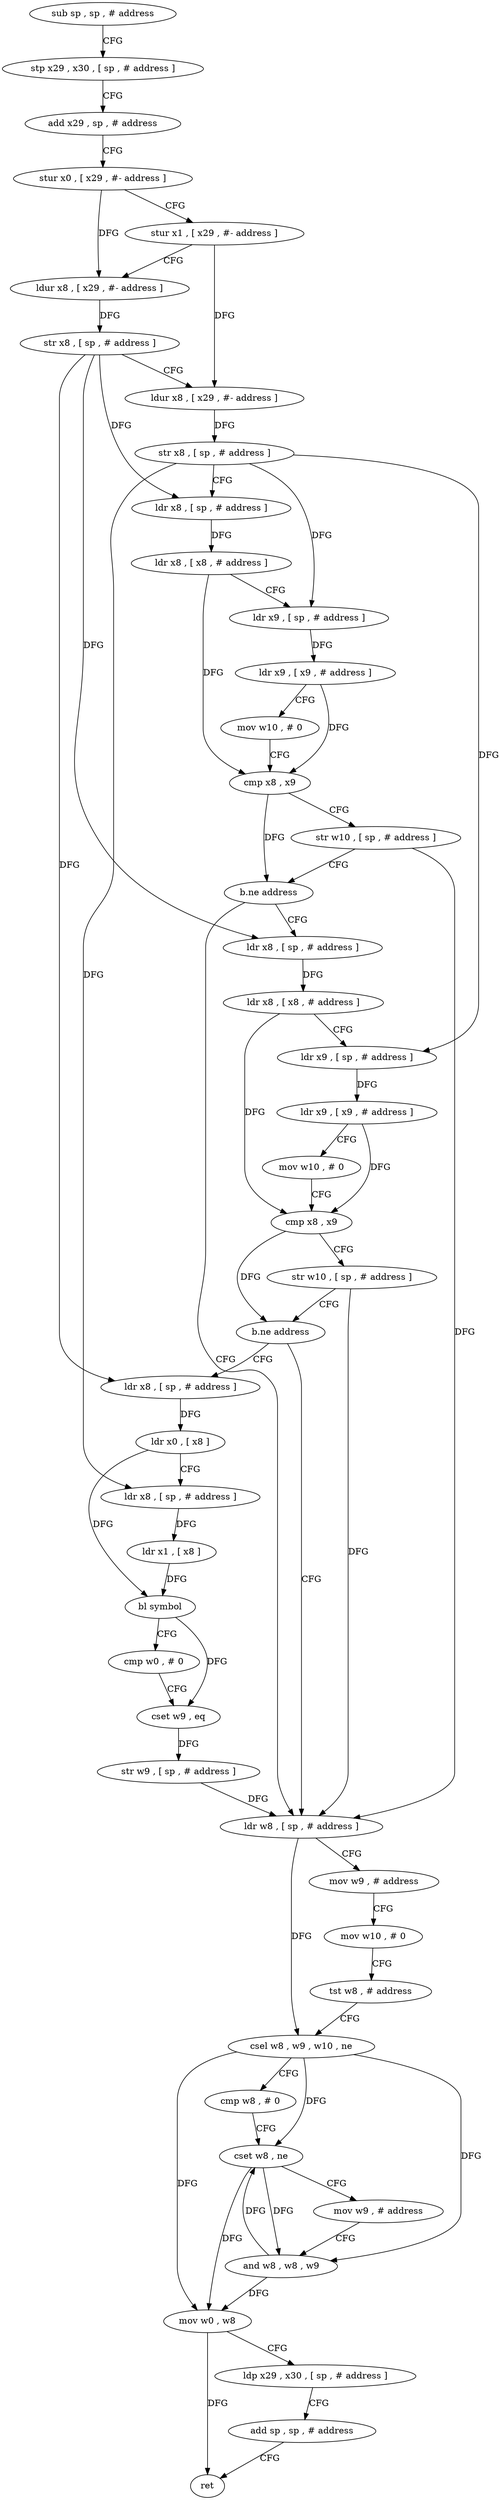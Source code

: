 digraph "func" {
"4271624" [label = "sub sp , sp , # address" ]
"4271628" [label = "stp x29 , x30 , [ sp , # address ]" ]
"4271632" [label = "add x29 , sp , # address" ]
"4271636" [label = "stur x0 , [ x29 , #- address ]" ]
"4271640" [label = "stur x1 , [ x29 , #- address ]" ]
"4271644" [label = "ldur x8 , [ x29 , #- address ]" ]
"4271648" [label = "str x8 , [ sp , # address ]" ]
"4271652" [label = "ldur x8 , [ x29 , #- address ]" ]
"4271656" [label = "str x8 , [ sp , # address ]" ]
"4271660" [label = "ldr x8 , [ sp , # address ]" ]
"4271664" [label = "ldr x8 , [ x8 , # address ]" ]
"4271668" [label = "ldr x9 , [ sp , # address ]" ]
"4271672" [label = "ldr x9 , [ x9 , # address ]" ]
"4271676" [label = "mov w10 , # 0" ]
"4271680" [label = "cmp x8 , x9" ]
"4271684" [label = "str w10 , [ sp , # address ]" ]
"4271688" [label = "b.ne address" ]
"4271756" [label = "ldr w8 , [ sp , # address ]" ]
"4271692" [label = "ldr x8 , [ sp , # address ]" ]
"4271760" [label = "mov w9 , # address" ]
"4271764" [label = "mov w10 , # 0" ]
"4271768" [label = "tst w8 , # address" ]
"4271772" [label = "csel w8 , w9 , w10 , ne" ]
"4271776" [label = "cmp w8 , # 0" ]
"4271780" [label = "cset w8 , ne" ]
"4271784" [label = "mov w9 , # address" ]
"4271788" [label = "and w8 , w8 , w9" ]
"4271792" [label = "mov w0 , w8" ]
"4271796" [label = "ldp x29 , x30 , [ sp , # address ]" ]
"4271800" [label = "add sp , sp , # address" ]
"4271804" [label = "ret" ]
"4271696" [label = "ldr x8 , [ x8 , # address ]" ]
"4271700" [label = "ldr x9 , [ sp , # address ]" ]
"4271704" [label = "ldr x9 , [ x9 , # address ]" ]
"4271708" [label = "mov w10 , # 0" ]
"4271712" [label = "cmp x8 , x9" ]
"4271716" [label = "str w10 , [ sp , # address ]" ]
"4271720" [label = "b.ne address" ]
"4271724" [label = "ldr x8 , [ sp , # address ]" ]
"4271728" [label = "ldr x0 , [ x8 ]" ]
"4271732" [label = "ldr x8 , [ sp , # address ]" ]
"4271736" [label = "ldr x1 , [ x8 ]" ]
"4271740" [label = "bl symbol" ]
"4271744" [label = "cmp w0 , # 0" ]
"4271748" [label = "cset w9 , eq" ]
"4271752" [label = "str w9 , [ sp , # address ]" ]
"4271624" -> "4271628" [ label = "CFG" ]
"4271628" -> "4271632" [ label = "CFG" ]
"4271632" -> "4271636" [ label = "CFG" ]
"4271636" -> "4271640" [ label = "CFG" ]
"4271636" -> "4271644" [ label = "DFG" ]
"4271640" -> "4271644" [ label = "CFG" ]
"4271640" -> "4271652" [ label = "DFG" ]
"4271644" -> "4271648" [ label = "DFG" ]
"4271648" -> "4271652" [ label = "CFG" ]
"4271648" -> "4271660" [ label = "DFG" ]
"4271648" -> "4271692" [ label = "DFG" ]
"4271648" -> "4271724" [ label = "DFG" ]
"4271652" -> "4271656" [ label = "DFG" ]
"4271656" -> "4271660" [ label = "CFG" ]
"4271656" -> "4271668" [ label = "DFG" ]
"4271656" -> "4271700" [ label = "DFG" ]
"4271656" -> "4271732" [ label = "DFG" ]
"4271660" -> "4271664" [ label = "DFG" ]
"4271664" -> "4271668" [ label = "CFG" ]
"4271664" -> "4271680" [ label = "DFG" ]
"4271668" -> "4271672" [ label = "DFG" ]
"4271672" -> "4271676" [ label = "CFG" ]
"4271672" -> "4271680" [ label = "DFG" ]
"4271676" -> "4271680" [ label = "CFG" ]
"4271680" -> "4271684" [ label = "CFG" ]
"4271680" -> "4271688" [ label = "DFG" ]
"4271684" -> "4271688" [ label = "CFG" ]
"4271684" -> "4271756" [ label = "DFG" ]
"4271688" -> "4271756" [ label = "CFG" ]
"4271688" -> "4271692" [ label = "CFG" ]
"4271756" -> "4271760" [ label = "CFG" ]
"4271756" -> "4271772" [ label = "DFG" ]
"4271692" -> "4271696" [ label = "DFG" ]
"4271760" -> "4271764" [ label = "CFG" ]
"4271764" -> "4271768" [ label = "CFG" ]
"4271768" -> "4271772" [ label = "CFG" ]
"4271772" -> "4271776" [ label = "CFG" ]
"4271772" -> "4271780" [ label = "DFG" ]
"4271772" -> "4271788" [ label = "DFG" ]
"4271772" -> "4271792" [ label = "DFG" ]
"4271776" -> "4271780" [ label = "CFG" ]
"4271780" -> "4271784" [ label = "CFG" ]
"4271780" -> "4271788" [ label = "DFG" ]
"4271780" -> "4271792" [ label = "DFG" ]
"4271784" -> "4271788" [ label = "CFG" ]
"4271788" -> "4271792" [ label = "DFG" ]
"4271788" -> "4271780" [ label = "DFG" ]
"4271792" -> "4271796" [ label = "CFG" ]
"4271792" -> "4271804" [ label = "DFG" ]
"4271796" -> "4271800" [ label = "CFG" ]
"4271800" -> "4271804" [ label = "CFG" ]
"4271696" -> "4271700" [ label = "CFG" ]
"4271696" -> "4271712" [ label = "DFG" ]
"4271700" -> "4271704" [ label = "DFG" ]
"4271704" -> "4271708" [ label = "CFG" ]
"4271704" -> "4271712" [ label = "DFG" ]
"4271708" -> "4271712" [ label = "CFG" ]
"4271712" -> "4271716" [ label = "CFG" ]
"4271712" -> "4271720" [ label = "DFG" ]
"4271716" -> "4271720" [ label = "CFG" ]
"4271716" -> "4271756" [ label = "DFG" ]
"4271720" -> "4271756" [ label = "CFG" ]
"4271720" -> "4271724" [ label = "CFG" ]
"4271724" -> "4271728" [ label = "DFG" ]
"4271728" -> "4271732" [ label = "CFG" ]
"4271728" -> "4271740" [ label = "DFG" ]
"4271732" -> "4271736" [ label = "DFG" ]
"4271736" -> "4271740" [ label = "DFG" ]
"4271740" -> "4271744" [ label = "CFG" ]
"4271740" -> "4271748" [ label = "DFG" ]
"4271744" -> "4271748" [ label = "CFG" ]
"4271748" -> "4271752" [ label = "DFG" ]
"4271752" -> "4271756" [ label = "DFG" ]
}
